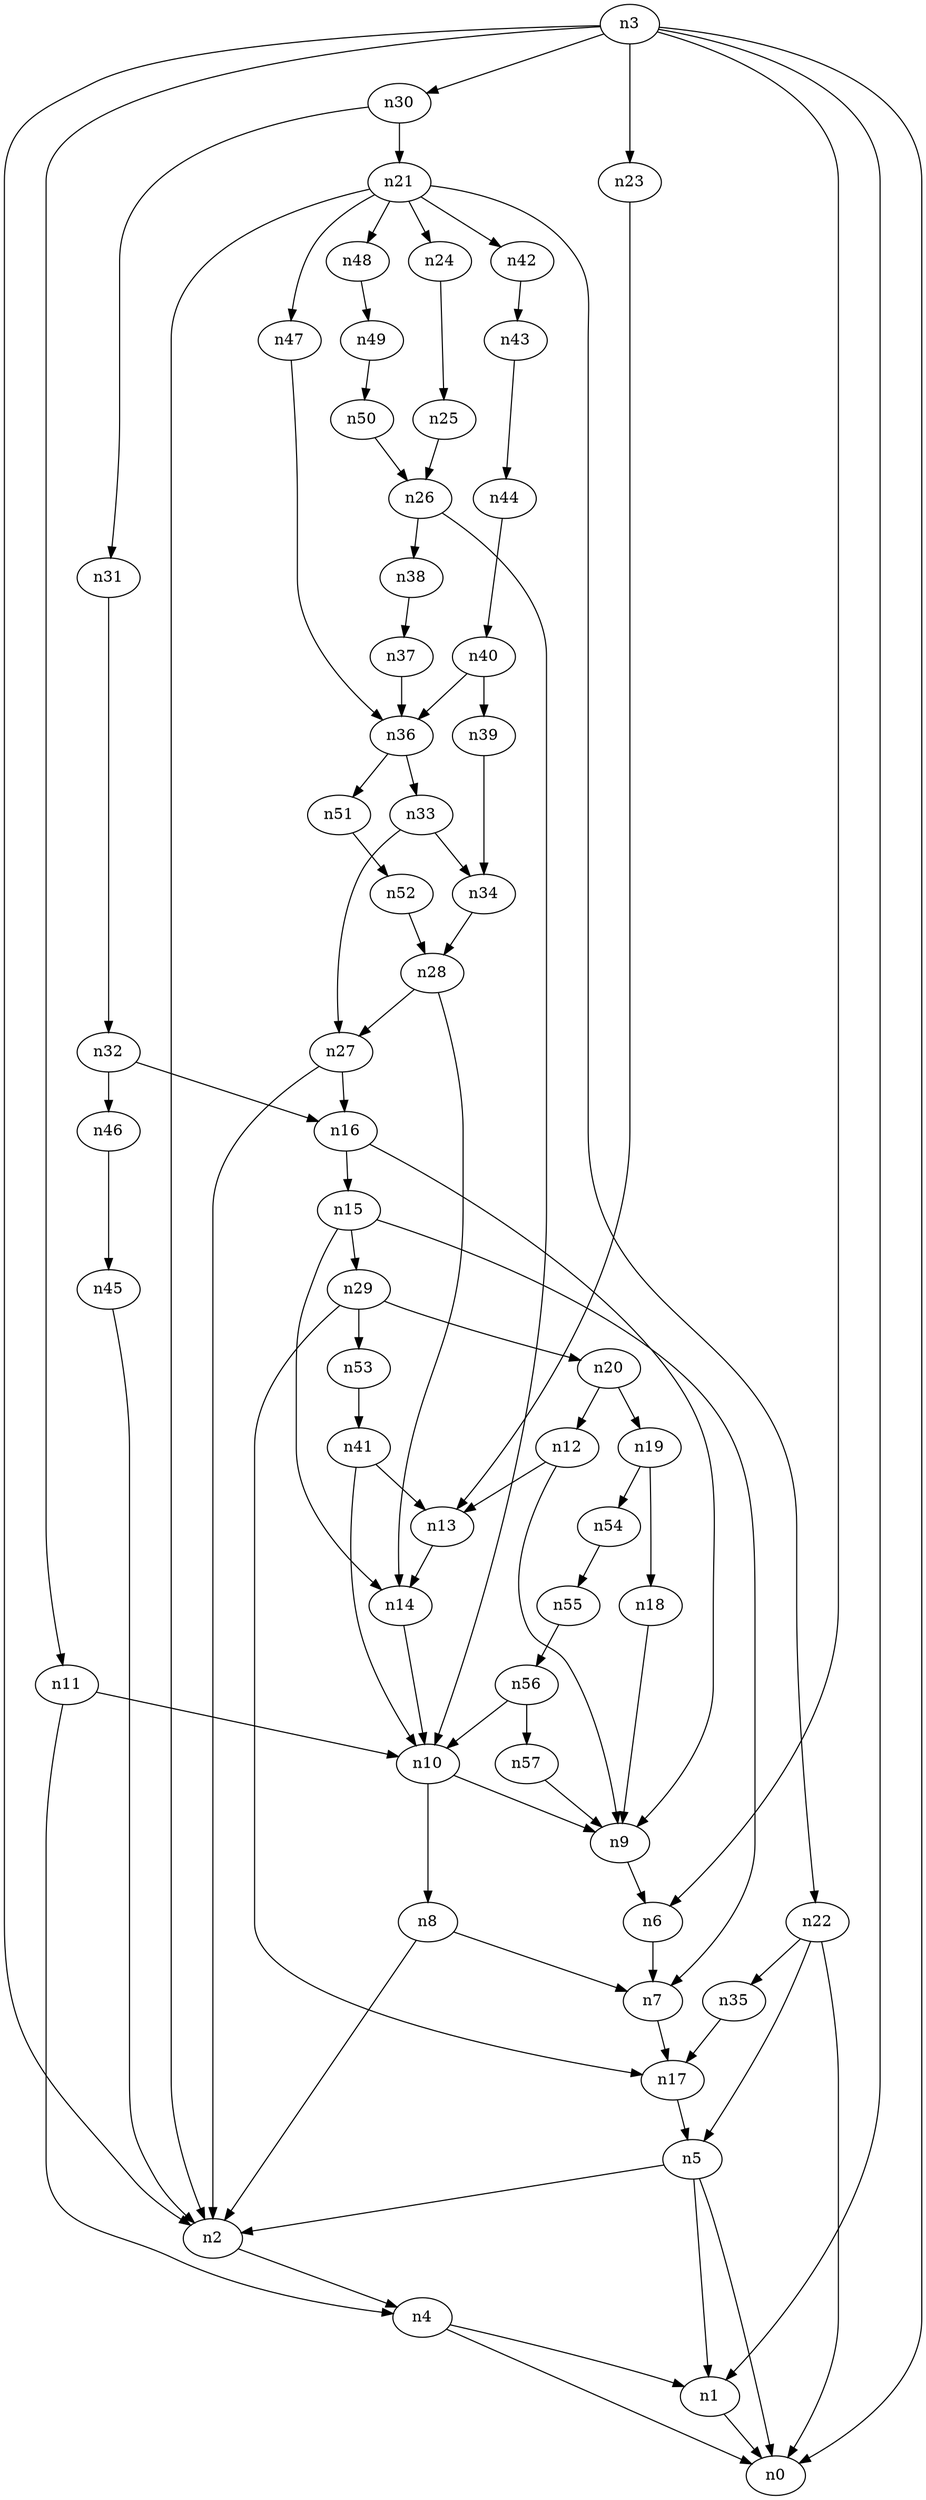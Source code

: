 digraph G {
	n1 -> n0	 [_graphml_id=e28];
	n2 -> n4	 [_graphml_id=e7];
	n3 -> n0	 [_graphml_id=e0];
	n3 -> n1	 [_graphml_id=e3];
	n3 -> n2	 [_graphml_id=e6];
	n3 -> n6	 [_graphml_id=e9];
	n3 -> n11	 [_graphml_id=e17];
	n3 -> n23	 [_graphml_id=e36];
	n3 -> n30	 [_graphml_id=e58];
	n4 -> n0	 [_graphml_id=e1];
	n4 -> n1	 [_graphml_id=e4];
	n5 -> n0	 [_graphml_id=e2];
	n5 -> n1	 [_graphml_id=e5];
	n5 -> n2	 [_graphml_id=e8];
	n6 -> n7	 [_graphml_id=e10];
	n7 -> n17	 [_graphml_id=e26];
	n8 -> n2	 [_graphml_id=e12];
	n8 -> n7	 [_graphml_id=e11];
	n9 -> n6	 [_graphml_id=e13];
	n10 -> n8	 [_graphml_id=e15];
	n10 -> n9	 [_graphml_id=e14];
	n11 -> n4	 [_graphml_id=e16];
	n11 -> n10	 [_graphml_id=e18];
	n12 -> n9	 [_graphml_id=e19];
	n12 -> n13	 [_graphml_id=e20];
	n13 -> n14	 [_graphml_id=e21];
	n14 -> n10	 [_graphml_id=e22];
	n15 -> n7	 [_graphml_id=e23];
	n15 -> n14	 [_graphml_id=e38];
	n15 -> n29	 [_graphml_id=e46];
	n16 -> n9	 [_graphml_id=e25];
	n16 -> n15	 [_graphml_id=e24];
	n17 -> n5	 [_graphml_id=e27];
	n18 -> n9	 [_graphml_id=e29];
	n19 -> n18	 [_graphml_id=e30];
	n19 -> n54	 [_graphml_id=e88];
	n20 -> n12	 [_graphml_id=e32];
	n20 -> n19	 [_graphml_id=e31];
	n21 -> n2	 [_graphml_id=e33];
	n21 -> n22	 [_graphml_id=e34];
	n21 -> n24	 [_graphml_id=e39];
	n21 -> n42	 [_graphml_id=e69];
	n21 -> n47	 [_graphml_id=e76];
	n21 -> n48	 [_graphml_id=e78];
	n22 -> n0	 [_graphml_id=e35];
	n22 -> n5	 [_graphml_id=e68];
	n22 -> n35	 [_graphml_id=e57];
	n23 -> n13	 [_graphml_id=e37];
	n24 -> n25	 [_graphml_id=e40];
	n25 -> n26	 [_graphml_id=e41];
	n26 -> n10	 [_graphml_id=e42];
	n26 -> n38	 [_graphml_id=e62];
	n27 -> n2	 [_graphml_id=e43];
	n27 -> n16	 [_graphml_id=e48];
	n28 -> n14	 [_graphml_id=e45];
	n28 -> n27	 [_graphml_id=e44];
	n29 -> n17	 [_graphml_id=e47];
	n29 -> n20	 [_graphml_id=e87];
	n29 -> n53	 [_graphml_id=e85];
	n30 -> n21	 [_graphml_id=e49];
	n30 -> n31	 [_graphml_id=e50];
	n31 -> n32	 [_graphml_id=e51];
	n32 -> n16	 [_graphml_id=e52];
	n32 -> n46	 [_graphml_id=e75];
	n33 -> n27	 [_graphml_id=e53];
	n33 -> n34	 [_graphml_id=e54];
	n34 -> n28	 [_graphml_id=e55];
	n35 -> n17	 [_graphml_id=e56];
	n36 -> n33	 [_graphml_id=e59];
	n36 -> n51	 [_graphml_id=e82];
	n37 -> n36	 [_graphml_id=e60];
	n38 -> n37	 [_graphml_id=e61];
	n39 -> n34	 [_graphml_id=e63];
	n40 -> n36	 [_graphml_id=e65];
	n40 -> n39	 [_graphml_id=e64];
	n41 -> n10	 [_graphml_id=e66];
	n41 -> n13	 [_graphml_id=e67];
	n42 -> n43	 [_graphml_id=e70];
	n43 -> n44	 [_graphml_id=e71];
	n44 -> n40	 [_graphml_id=e72];
	n45 -> n2	 [_graphml_id=e73];
	n46 -> n45	 [_graphml_id=e74];
	n47 -> n36	 [_graphml_id=e77];
	n48 -> n49	 [_graphml_id=e79];
	n49 -> n50	 [_graphml_id=e80];
	n50 -> n26	 [_graphml_id=e81];
	n51 -> n52	 [_graphml_id=e83];
	n52 -> n28	 [_graphml_id=e84];
	n53 -> n41	 [_graphml_id=e86];
	n54 -> n55	 [_graphml_id=e89];
	n55 -> n56	 [_graphml_id=e90];
	n56 -> n10	 [_graphml_id=e91];
	n56 -> n57	 [_graphml_id=e92];
	n57 -> n9	 [_graphml_id=e93];
}
